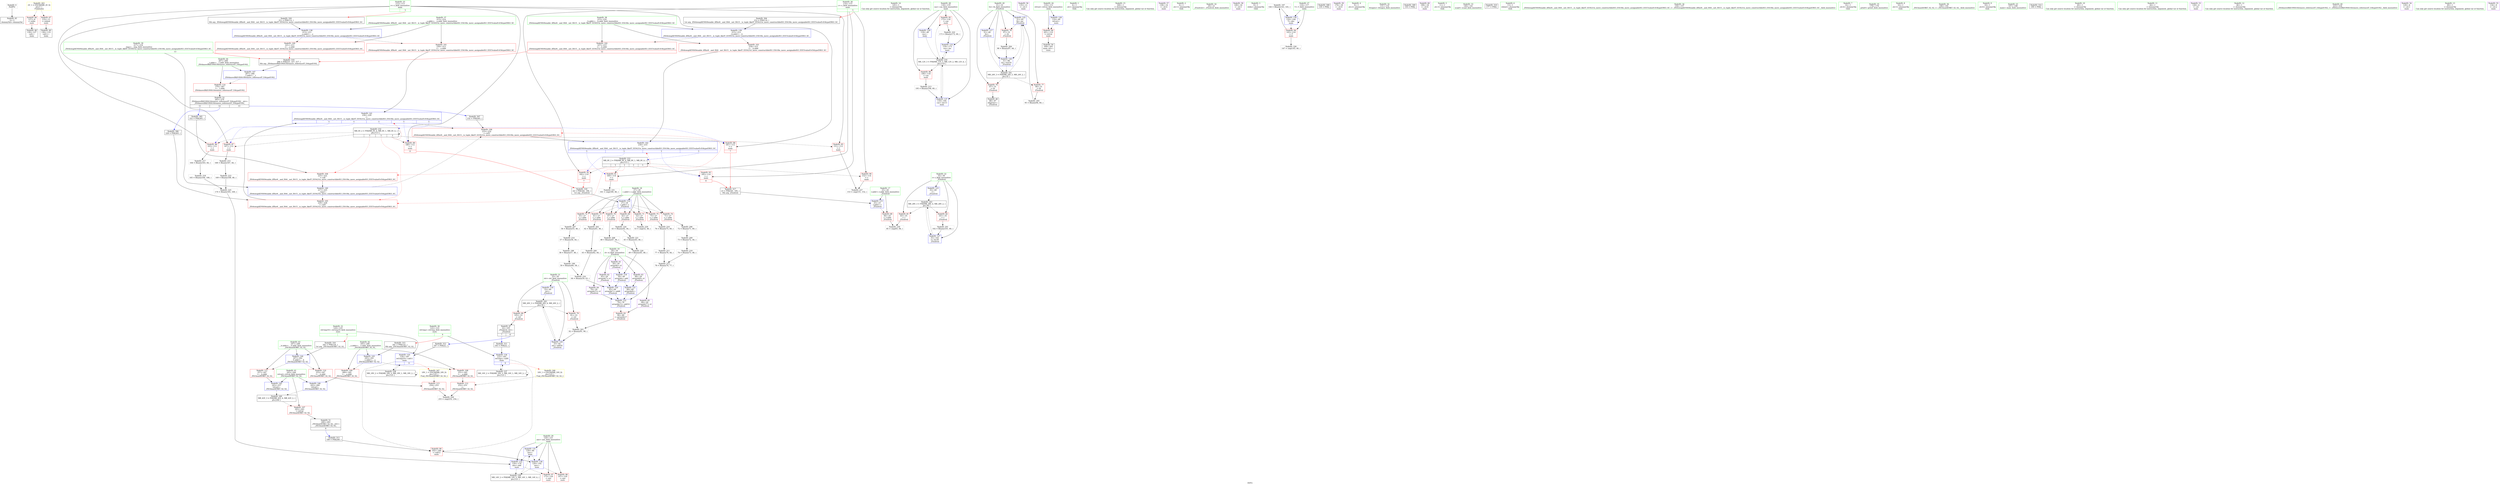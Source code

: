 digraph "SVFG" {
	label="SVFG";

	Node0x557e0ff04fd0 [shape=record,color=grey,label="{NodeID: 0\nNullPtr}"];
	Node0x557e0ff04fd0 -> Node0x557e0ff23820[style=solid];
	Node0x557e0ff400e0 [shape=record,color=yellow,style=double,label="{NodeID: 263\n2V_1 = ENCHI(MR_2V_0)\npts\{1 \}\nFun[main]}"];
	Node0x557e0ff400e0 -> Node0x557e0ff25980[style=dashed];
	Node0x557e0ff400e0 -> Node0x557e0ff25a50[style=dashed];
	Node0x557e0ff23b90 [shape=record,color=red,label="{NodeID: 97\n175\<--120\n\<--ans\nmain\n}"];
	Node0x557e0ff21d10 [shape=record,color=green,label="{NodeID: 14\n145\<--1\n\<--dummyObj\nCan only get source location for instruction, argument, global var or function.}"];
	Node0x557e0ff246f0 [shape=record,color=red,label="{NodeID: 111\n257\<--247\n\<--__b.addr\n_ZSt3maxIiERKT_S2_S2_\n}"];
	Node0x557e0ff246f0 -> Node0x557e0ff2a9d0[style=solid];
	Node0x557e0ff22930 [shape=record,color=green,label="{NodeID: 28\n118\<--119\ncas\<--cas_field_insensitive\nmain\n}"];
	Node0x557e0ff22930 -> Node0x557e0ff27110[style=solid];
	Node0x557e0ff22930 -> Node0x557e0ff23ac0[style=solid];
	Node0x557e0ff22930 -> Node0x557e0ff29cd0[style=solid];
	Node0x557e0ff22930 -> Node0x557e0ff2a010[style=solid];
	Node0x557e0ff22930 -> Node0x557e0ff2a350[style=solid];
	Node0x557e0ff2f930 [shape=record,color=grey,label="{NodeID: 208\n48 = Binary(47, 44, )\n}"];
	Node0x557e0ff2f930 -> Node0x557e0ff30b30[style=solid];
	Node0x557e0ff29990 [shape=record,color=blue,label="{NodeID: 125\n31\<--95\nth\<--inc\n_Z5solveii\n}"];
	Node0x557e0ff29990 -> Node0x557e0ff26340[style=dashed];
	Node0x557e0ff29990 -> Node0x557e0ff29a60[style=dashed];
	Node0x557e0ff235b0 [shape=record,color=green,label="{NodeID: 42\n245\<--246\n__a.addr\<--__a.addr_field_insensitive\n_ZSt3maxIiERKT_S2_S2_\n}"];
	Node0x557e0ff235b0 -> Node0x557e0ff24480[style=solid];
	Node0x557e0ff235b0 -> Node0x557e0ff24550[style=solid];
	Node0x557e0ff235b0 -> Node0x557e0ff2a830[style=solid];
	Node0x557e0ff4ec60 [shape=record,color=black,label="{NodeID: 305\n222 = PHI(265, )\n}"];
	Node0x557e0ff4ec60 -> Node0x557e0ff24140[style=solid];
	Node0x557e0ff30e30 [shape=record,color=grey,label="{NodeID: 222\n173 = Binary(172, 60, )\n}"];
	Node0x557e0ff30e30 -> Node0x557e0ff2a010[style=solid];
	Node0x557e0ff2a4f0 [shape=record,color=blue,label="{NodeID: 139\n215\<--212\n__b.addr\<--__b\n_ZSt4swapIiENSt9enable_ifIXsr6__and_ISt6__not_ISt15__is_tuple_likeIT_EESt21is_move_constructibleIS3_ESt18is_move_assignableIS3_EEE5valueEvE4typeERS3_SC_\n}"];
	Node0x557e0ff2a4f0 -> Node0x557e0ff23fa0[style=dashed];
	Node0x557e0ff2a4f0 -> Node0x557e0ff24070[style=dashed];
	Node0x557e0ff25160 [shape=record,color=purple,label="{NodeID: 56\n135\<--11\n\<--.str.3\nmain\n}"];
	Node0x557e0ff517e0 [shape=record,color=black,label="{NodeID: 319\n266 = PHI(221, 227, 217, )\n0th arg _ZSt4moveIRiEONSt16remove_referenceIT_E4typeEOS2_ }"];
	Node0x557e0ff517e0 -> Node0x557e0ff2ab70[style=solid];
	Node0x557e0ff3ae50 [shape=record,color=black,label="{NodeID: 236\nMR_14V_2 = PHI(MR_14V_5, MR_14V_1, MR_14V_4, )\npts\{121 \}\n}"];
	Node0x557e0ff3ae50 -> Node0x557e0ff29e70[style=dashed];
	Node0x557e0ff25cc0 [shape=record,color=red,label="{NodeID: 70\n47\<--27\n\<--c.addr\n_Z5solveii\n}"];
	Node0x557e0ff25cc0 -> Node0x557e0ff2f930[style=solid];
	Node0x557e0ff26820 [shape=record,color=red,label="{NodeID: 84\n201\<--110\n\<--retval\nmain\n}"];
	Node0x557e0ff26820 -> Node0x557e0ff24c80[style=solid];
	Node0x557e0ff13480 [shape=record,color=green,label="{NodeID: 1\n4\<--1\n.str\<--dummyObj\nGlob }"];
	Node0x557e0ff23c60 [shape=record,color=red,label="{NodeID: 98\n197\<--120\n\<--ans\nmain\n}"];
	Node0x557e0ff21e10 [shape=record,color=green,label="{NodeID: 15\n166\<--1\n\<--dummyObj\nCan only get source location for instruction, argument, global var or function.}"];
	Node0x557e0ff247c0 [shape=record,color=red,label="{NodeID: 112\n252\<--251\n\<--\n_ZSt3maxIiERKT_S2_S2_\n}"];
	Node0x557e0ff247c0 -> Node0x557e0ff31730[style=solid];
	Node0x557e0ff22a00 [shape=record,color=green,label="{NodeID: 29\n120\<--121\nans\<--ans_field_insensitive\nmain\n}"];
	Node0x557e0ff22a00 -> Node0x557e0ff23b90[style=solid];
	Node0x557e0ff22a00 -> Node0x557e0ff23c60[style=solid];
	Node0x557e0ff22a00 -> Node0x557e0ff29e70[style=solid];
	Node0x557e0ff22a00 -> Node0x557e0ff29f40[style=solid];
	Node0x557e0ff22a00 -> Node0x557e0ff2a280[style=solid];
	Node0x557e0ff2fab0 [shape=record,color=grey,label="{NodeID: 209\n73 = Binary(72, 44, )\n}"];
	Node0x557e0ff2fab0 -> Node0x557e0ff309b0[style=solid];
	Node0x557e0ff29a60 [shape=record,color=blue,label="{NodeID: 126\n31\<--98\nth\<--rem19\n_Z5solveii\n}"];
	Node0x557e0ff29a60 -> Node0x557e0ff3c750[style=dashed];
	Node0x557e0ff23680 [shape=record,color=green,label="{NodeID: 43\n247\<--248\n__b.addr\<--__b.addr_field_insensitive\n_ZSt3maxIiERKT_S2_S2_\n}"];
	Node0x557e0ff23680 -> Node0x557e0ff24620[style=solid];
	Node0x557e0ff23680 -> Node0x557e0ff246f0[style=solid];
	Node0x557e0ff23680 -> Node0x557e0ff2a900[style=solid];
	Node0x557e0ff4e680 [shape=record,color=black,label="{NodeID: 306\n228 = PHI(265, )\n}"];
	Node0x557e0ff4e680 -> Node0x557e0ff24210[style=solid];
	Node0x557e0ff30fb0 [shape=record,color=grey,label="{NodeID: 223\n169 = Binary(168, 46, )\n}"];
	Node0x557e0ff30fb0 -> Node0x557e0ff312b0[style=solid];
	Node0x557e0ff2a5c0 [shape=record,color=blue,label="{NodeID: 140\n217\<--225\n__tmp\<--\n_ZSt4swapIiENSt9enable_ifIXsr6__and_ISt6__not_ISt15__is_tuple_likeIT_EESt21is_move_constructibleIS3_ESt18is_move_assignableIS3_EEE5valueEvE4typeERS3_SC_\n}"];
	Node0x557e0ff2a5c0 -> Node0x557e0ff24210[style=dashed];
	Node0x557e0ff2a5c0 -> Node0x557e0ff242e0[style=dashed];
	Node0x557e0ff25230 [shape=record,color=purple,label="{NodeID: 57\n138\<--14\n\<--.str.4\nmain\n}"];
	Node0x557e0ff51a30 [shape=record,color=black,label="{NodeID: 320\n211 = PHI(112, )\n0th arg _ZSt4swapIiENSt9enable_ifIXsr6__and_ISt6__not_ISt15__is_tuple_likeIT_EESt21is_move_constructibleIS3_ESt18is_move_assignableIS3_EEE5valueEvE4typeERS3_SC_ }"];
	Node0x557e0ff51a30 -> Node0x557e0ff2a420[style=solid];
	Node0x557e0ff3b350 [shape=record,color=black,label="{NodeID: 237\nMR_16V_2 = PHI(MR_16V_3, MR_16V_1, MR_16V_2, )\npts\{123 \}\n}"];
	Node0x557e0ff3b350 -> Node0x557e0ff2a0e0[style=dashed];
	Node0x557e0ff3b350 -> Node0x557e0ff3b350[style=dashed];
	Node0x557e0ff25d90 [shape=record,color=red,label="{NodeID: 71\n52\<--27\n\<--c.addr\n_Z5solveii\n}"];
	Node0x557e0ff25d90 -> Node0x557e0ff318b0[style=solid];
	Node0x557e0ff268f0 [shape=record,color=red,label="{NodeID: 85\n151\<--112\n\<--r\nmain\n}"];
	Node0x557e0ff268f0 -> Node0x557e0ff315b0[style=solid];
	Node0x557e0ff13510 [shape=record,color=green,label="{NodeID: 2\n6\<--1\n.str.1\<--dummyObj\nGlob }"];
	Node0x557e0ff23d30 [shape=record,color=red,label="{NodeID: 99\n192\<--189\n\<--call12\nmain\n}"];
	Node0x557e0ff23d30 -> Node0x557e0ff2a280[style=solid];
	Node0x557e0ff21f10 [shape=record,color=green,label="{NodeID: 16\n20\<--21\n_Z5solveii\<--_Z5solveii_field_insensitive\n}"];
	Node0x557e0ff24890 [shape=record,color=red,label="{NodeID: 113\n254\<--253\n\<--\n_ZSt3maxIiERKT_S2_S2_\n}"];
	Node0x557e0ff24890 -> Node0x557e0ff31730[style=solid];
	Node0x557e0ff22ad0 [shape=record,color=green,label="{NodeID: 30\n122\<--123\nref.tmp\<--ref.tmp_field_insensitive\nmain\n|{|<s1>9}}"];
	Node0x557e0ff22ad0 -> Node0x557e0ff2a0e0[style=solid];
	Node0x557e0ff22ad0:s1 -> Node0x557e0ff511a0[style=solid,color=red];
	Node0x557e0ff2fc30 [shape=record,color=grey,label="{NodeID: 210\n76 = Binary(75, 60, )\n}"];
	Node0x557e0ff2fc30 -> Node0x557e0ff2fdb0[style=solid];
	Node0x557e0ff29b30 [shape=record,color=blue,label="{NodeID: 127\n35\<--102\ni\<--inc20\n_Z5solveii\n}"];
	Node0x557e0ff29b30 -> Node0x557e0ff3d150[style=dashed];
	Node0x557e0ff23750 [shape=record,color=green,label="{NodeID: 44\n267\<--268\n__t.addr\<--__t.addr_field_insensitive\n_ZSt4moveIRiEONSt16remove_referenceIT_E4typeEOS2_\n}"];
	Node0x557e0ff23750 -> Node0x557e0ff24960[style=solid];
	Node0x557e0ff23750 -> Node0x557e0ff2ab70[style=solid];
	Node0x557e0ff50970 [shape=record,color=black,label="{NodeID: 307\n232 = PHI(265, )\n}"];
	Node0x557e0ff50970 -> Node0x557e0ff242e0[style=solid];
	Node0x557e0ff31130 [shape=record,color=grey,label="{NodeID: 224\n43 = Binary(42, 44, )\n}"];
	Node0x557e0ff31130 -> Node0x557e0ff30cb0[style=solid];
	Node0x557e0ff2a690 [shape=record,color=blue,label="{NodeID: 141\n230\<--229\n\<--\n_ZSt4swapIiENSt9enable_ifIXsr6__and_ISt6__not_ISt15__is_tuple_likeIT_EESt21is_move_constructibleIS3_ESt18is_move_assignableIS3_EEE5valueEvE4typeERS3_SC_\n|{|<s1>5|<s2>5|<s3>5|<s4>5|<s5>5}}"];
	Node0x557e0ff2a690 -> Node0x557e0ff242e0[style=dashed];
	Node0x557e0ff2a690:s1 -> Node0x557e0ff269c0[style=dashed,color=blue];
	Node0x557e0ff2a690:s2 -> Node0x557e0ff26a90[style=dashed,color=blue];
	Node0x557e0ff2a690:s3 -> Node0x557e0ff26b60[style=dashed,color=blue];
	Node0x557e0ff2a690:s4 -> Node0x557e0ff26c30[style=dashed,color=blue];
	Node0x557e0ff2a690:s5 -> Node0x557e0ff39a50[style=dashed,color=blue];
	Node0x557e0ff25300 [shape=record,color=purple,label="{NodeID: 58\n149\<--16\n\<--.str.5\nmain\n}"];
	Node0x557e0ff3b850 [shape=record,color=black,label="{NodeID: 238\nMR_18V_2 = PHI(MR_18V_3, MR_18V_1, MR_18V_2, )\npts\{125 \}\n}"];
	Node0x557e0ff3b850 -> Node0x557e0ff2a1b0[style=dashed];
	Node0x557e0ff3b850 -> Node0x557e0ff3b850[style=dashed];
	Node0x557e0ff25e60 [shape=record,color=red,label="{NodeID: 72\n55\<--27\n\<--c.addr\n_Z5solveii\n}"];
	Node0x557e0ff25e60 -> Node0x557e0ff2f7b0[style=solid];
	Node0x557e0ff269c0 [shape=record,color=red,label="{NodeID: 86\n163\<--112\n\<--r\nmain\n}"];
	Node0x557e0ff269c0 -> Node0x557e0ff306b0[style=solid];
	Node0x557e0ff1ef30 [shape=record,color=green,label="{NodeID: 3\n8\<--1\nstdin\<--dummyObj\nGlob }"];
	Node0x557e0ff23e00 [shape=record,color=red,label="{NodeID: 100\n221\<--213\n\<--__a.addr\n_ZSt4swapIiENSt9enable_ifIXsr6__and_ISt6__not_ISt15__is_tuple_likeIT_EESt21is_move_constructibleIS3_ESt18is_move_assignableIS3_EEE5valueEvE4typeERS3_SC_\n|{<s0>11}}"];
	Node0x557e0ff23e00:s0 -> Node0x557e0ff517e0[style=solid,color=red];
	Node0x557e0ff22010 [shape=record,color=green,label="{NodeID: 17\n25\<--26\nr.addr\<--r.addr_field_insensitive\n_Z5solveii\n}"];
	Node0x557e0ff22010 -> Node0x557e0ff25b20[style=solid];
	Node0x557e0ff22010 -> Node0x557e0ff24a30[style=solid];
	Node0x557e0ff27b30 [shape=record,color=grey,label="{NodeID: 197\n144 = Binary(143, 145, )\n}"];
	Node0x557e0ff27b30 -> Node0x557e0ff29da0[style=solid];
	Node0x557e0ff24960 [shape=record,color=red,label="{NodeID: 114\n270\<--267\n\<--__t.addr\n_ZSt4moveIRiEONSt16remove_referenceIT_E4typeEOS2_\n}"];
	Node0x557e0ff24960 -> Node0x557e0ff24e20[style=solid];
	Node0x557e0ff22ba0 [shape=record,color=green,label="{NodeID: 31\n124\<--125\nref.tmp10\<--ref.tmp10_field_insensitive\nmain\n|{|<s1>9}}"];
	Node0x557e0ff22ba0 -> Node0x557e0ff2a1b0[style=solid];
	Node0x557e0ff22ba0:s1 -> Node0x557e0ff51310[style=solid,color=red];
	Node0x557e0ff2fdb0 [shape=record,color=grey,label="{NodeID: 211\n77 = Binary(76, 44, )\n}"];
	Node0x557e0ff2fdb0 -> Node0x557e0ff2ff30[style=solid];
	Node0x557e0ff29c00 [shape=record,color=blue,label="{NodeID: 128\n110\<--40\nretval\<--\nmain\n}"];
	Node0x557e0ff29c00 -> Node0x557e0ff26820[style=dashed];
	Node0x557e0ff23820 [shape=record,color=black,label="{NodeID: 45\n2\<--3\ndummyVal\<--dummyVal\n}"];
	Node0x557e0ff50a40 [shape=record,color=black,label="{NodeID: 308\n139 = PHI()\n}"];
	Node0x557e0ff312b0 [shape=record,color=grey,label="{NodeID: 225\n170 = Binary(165, 169, )\n}"];
	Node0x557e0ff312b0 -> Node0x557e0ff29f40[style=solid];
	Node0x557e0ff2a760 [shape=record,color=blue,label="{NodeID: 142\n234\<--233\n\<--\n_ZSt4swapIiENSt9enable_ifIXsr6__and_ISt6__not_ISt15__is_tuple_likeIT_EESt21is_move_constructibleIS3_ESt18is_move_assignableIS3_EEE5valueEvE4typeERS3_SC_\n|{<s0>5|<s1>5|<s2>5|<s3>5}}"];
	Node0x557e0ff2a760:s0 -> Node0x557e0ff26dd0[style=dashed,color=blue];
	Node0x557e0ff2a760:s1 -> Node0x557e0ff26ea0[style=dashed,color=blue];
	Node0x557e0ff2a760:s2 -> Node0x557e0ff26f70[style=dashed,color=blue];
	Node0x557e0ff2a760:s3 -> Node0x557e0ff39f50[style=dashed,color=blue];
	Node0x557e0ff253d0 [shape=record,color=purple,label="{NodeID: 59\n176\<--18\n\<--.str.6\nmain\n}"];
	Node0x557e0ff25f30 [shape=record,color=red,label="{NodeID: 73\n61\<--27\n\<--c.addr\n_Z5solveii\n}"];
	Node0x557e0ff25f30 -> Node0x557e0ff2f030[style=solid];
	Node0x557e0ff26a90 [shape=record,color=red,label="{NodeID: 87\n167\<--112\n\<--r\nmain\n}"];
	Node0x557e0ff26a90 -> Node0x557e0ff303b0[style=solid];
	Node0x557e0ff1eff0 [shape=record,color=green,label="{NodeID: 4\n9\<--1\n.str.2\<--dummyObj\nGlob }"];
	Node0x557e0ff23ed0 [shape=record,color=red,label="{NodeID: 101\n230\<--213\n\<--__a.addr\n_ZSt4swapIiENSt9enable_ifIXsr6__and_ISt6__not_ISt15__is_tuple_likeIT_EESt21is_move_constructibleIS3_ESt18is_move_assignableIS3_EEE5valueEvE4typeERS3_SC_\n}"];
	Node0x557e0ff23ed0 -> Node0x557e0ff2a690[style=solid];
	Node0x557e0ff220e0 [shape=record,color=green,label="{NodeID: 18\n27\<--28\nc.addr\<--c.addr_field_insensitive\n_Z5solveii\n}"];
	Node0x557e0ff220e0 -> Node0x557e0ff25bf0[style=solid];
	Node0x557e0ff220e0 -> Node0x557e0ff25cc0[style=solid];
	Node0x557e0ff220e0 -> Node0x557e0ff25d90[style=solid];
	Node0x557e0ff220e0 -> Node0x557e0ff25e60[style=solid];
	Node0x557e0ff220e0 -> Node0x557e0ff25f30[style=solid];
	Node0x557e0ff220e0 -> Node0x557e0ff26000[style=solid];
	Node0x557e0ff220e0 -> Node0x557e0ff260d0[style=solid];
	Node0x557e0ff220e0 -> Node0x557e0ff29240[style=solid];
	Node0x557e0ff27cb0 [shape=record,color=grey,label="{NodeID: 198\n58 = Binary(57, 46, )\n}"];
	Node0x557e0ff27cb0 -> Node0x557e0ff27e30[style=solid];
	Node0x557e0ff24a30 [shape=record,color=blue,label="{NodeID: 115\n25\<--23\nr.addr\<--r\n_Z5solveii\n}"];
	Node0x557e0ff24a30 -> Node0x557e0ff25b20[style=dashed];
	Node0x557e0ff22c70 [shape=record,color=green,label="{NodeID: 32\n131\<--132\nfreopen\<--freopen_field_insensitive\n}"];
	Node0x557e0ff2ff30 [shape=record,color=grey,label="{NodeID: 212\n78 = Binary(74, 77, )\n}"];
	Node0x557e0ff2ff30 -> Node0x557e0ff29720[style=solid];
	Node0x557e0ff29cd0 [shape=record,color=blue,label="{NodeID: 129\n118\<--40\ncas\<--\nmain\n}"];
	Node0x557e0ff29cd0 -> Node0x557e0ff3a950[style=dashed];
	Node0x557e0ff23920 [shape=record,color=black,label="{NodeID: 46\n88\<--87\nidxprom\<--\n_Z5solveii\n}"];
	Node0x557e0ff50b10 [shape=record,color=black,label="{NodeID: 309\n150 = PHI()\n}"];
	Node0x557e0ff31430 [shape=record,color=grey,label="{NodeID: 226\n147 = cmp(143, 40, )\n}"];
	Node0x557e0ff2a830 [shape=record,color=blue,label="{NodeID: 143\n245\<--241\n__a.addr\<--__a\n_ZSt3maxIiERKT_S2_S2_\n}"];
	Node0x557e0ff2a830 -> Node0x557e0ff24480[style=dashed];
	Node0x557e0ff2a830 -> Node0x557e0ff24550[style=dashed];
	Node0x557e0ff254a0 [shape=record,color=purple,label="{NodeID: 60\n198\<--18\n\<--.str.6\nmain\n}"];
	Node0x557e0ff3c250 [shape=record,color=black,label="{NodeID: 240\nMR_42V_3 = PHI(MR_42V_4, MR_42V_2, )\npts\{244 \}\n}"];
	Node0x557e0ff3c250 -> Node0x557e0ff243b0[style=dashed];
	Node0x557e0ff26000 [shape=record,color=red,label="{NodeID: 74\n71\<--27\n\<--c.addr\n_Z5solveii\n}"];
	Node0x557e0ff26000 -> Node0x557e0ff2f630[style=solid];
	Node0x557e0ff26b60 [shape=record,color=red,label="{NodeID: 88\n181\<--112\n\<--r\nmain\n|{<s0>7}}"];
	Node0x557e0ff26b60:s0 -> Node0x557e0ff51450[style=solid,color=red];
	Node0x557e0ff1f0b0 [shape=record,color=green,label="{NodeID: 5\n11\<--1\n.str.3\<--dummyObj\nGlob }"];
	Node0x557e0ff23fa0 [shape=record,color=red,label="{NodeID: 102\n227\<--215\n\<--__b.addr\n_ZSt4swapIiENSt9enable_ifIXsr6__and_ISt6__not_ISt15__is_tuple_likeIT_EESt21is_move_constructibleIS3_ESt18is_move_assignableIS3_EEE5valueEvE4typeERS3_SC_\n|{<s0>12}}"];
	Node0x557e0ff23fa0:s0 -> Node0x557e0ff517e0[style=solid,color=red];
	Node0x557e0ff221b0 [shape=record,color=green,label="{NodeID: 19\n29\<--30\nd\<--d_field_insensitive\n_Z5solveii\n}"];
	Node0x557e0ff221b0 -> Node0x557e0ff25570[style=solid];
	Node0x557e0ff221b0 -> Node0x557e0ff25640[style=solid];
	Node0x557e0ff221b0 -> Node0x557e0ff25710[style=solid];
	Node0x557e0ff221b0 -> Node0x557e0ff257e0[style=solid];
	Node0x557e0ff221b0 -> Node0x557e0ff258b0[style=solid];
	Node0x557e0ff27e30 [shape=record,color=grey,label="{NodeID: 199\n59 = Binary(60, 58, )\n}"];
	Node0x557e0ff27e30 -> Node0x557e0ff30530[style=solid];
	Node0x557e0ff29240 [shape=record,color=blue,label="{NodeID: 116\n27\<--24\nc.addr\<--c\n_Z5solveii\n}"];
	Node0x557e0ff29240 -> Node0x557e0ff25bf0[style=dashed];
	Node0x557e0ff29240 -> Node0x557e0ff25cc0[style=dashed];
	Node0x557e0ff29240 -> Node0x557e0ff25d90[style=dashed];
	Node0x557e0ff29240 -> Node0x557e0ff25e60[style=dashed];
	Node0x557e0ff29240 -> Node0x557e0ff25f30[style=dashed];
	Node0x557e0ff29240 -> Node0x557e0ff26000[style=dashed];
	Node0x557e0ff29240 -> Node0x557e0ff260d0[style=dashed];
	Node0x557e0ff22d70 [shape=record,color=green,label="{NodeID: 33\n140\<--141\nscanf\<--scanf_field_insensitive\n}"];
	Node0x557e0ff300b0 [shape=record,color=grey,label="{NodeID: 213\n195 = Binary(194, 60, )\n}"];
	Node0x557e0ff300b0 -> Node0x557e0ff2a350[style=solid];
	Node0x557e0ff29da0 [shape=record,color=blue,label="{NodeID: 130\n116\<--144\nT\<--dec\nmain\n}"];
	Node0x557e0ff29da0 -> Node0x557e0ff27040[style=dashed];
	Node0x557e0ff29da0 -> Node0x557e0ff29da0[style=dashed];
	Node0x557e0ff239f0 [shape=record,color=black,label="{NodeID: 47\n22\<--105\n_Z5solveii_ret\<--\n_Z5solveii\n|{<s0>7|<s1>8}}"];
	Node0x557e0ff239f0:s0 -> Node0x557e0ff50cb0[style=solid,color=blue];
	Node0x557e0ff239f0:s1 -> Node0x557e0ff50e50[style=solid,color=blue];
	Node0x557e0ff50be0 [shape=record,color=black,label="{NodeID: 310\n177 = PHI()\n}"];
	Node0x557e0ff315b0 [shape=record,color=grey,label="{NodeID: 227\n153 = cmp(151, 152, )\n}"];
	Node0x557e0ff2a900 [shape=record,color=blue,label="{NodeID: 144\n247\<--242\n__b.addr\<--__b\n_ZSt3maxIiERKT_S2_S2_\n}"];
	Node0x557e0ff2a900 -> Node0x557e0ff24620[style=dashed];
	Node0x557e0ff2a900 -> Node0x557e0ff246f0[style=dashed];
	Node0x557e0ff25570 [shape=record,color=purple,label="{NodeID: 61\n50\<--29\narrayidx\<--d\n_Z5solveii\n}"];
	Node0x557e0ff25570 -> Node0x557e0ff294b0[style=solid];
	Node0x557e0ff3c750 [shape=record,color=black,label="{NodeID: 241\nMR_24V_3 = PHI(MR_24V_5, MR_24V_2, )\npts\{32 \}\n}"];
	Node0x557e0ff3c750 -> Node0x557e0ff261a0[style=dashed];
	Node0x557e0ff3c750 -> Node0x557e0ff26270[style=dashed];
	Node0x557e0ff3c750 -> Node0x557e0ff29990[style=dashed];
	Node0x557e0ff260d0 [shape=record,color=red,label="{NodeID: 75\n75\<--27\n\<--c.addr\n_Z5solveii\n}"];
	Node0x557e0ff260d0 -> Node0x557e0ff2fc30[style=solid];
	Node0x557e0ff26c30 [shape=record,color=red,label="{NodeID: 89\n186\<--112\n\<--r\nmain\n|{<s0>8}}"];
	Node0x557e0ff26c30:s0 -> Node0x557e0ff51660[style=solid,color=red];
	Node0x557e0ff1f920 [shape=record,color=green,label="{NodeID: 6\n13\<--1\nstdout\<--dummyObj\nGlob }"];
	Node0x557e0ff24070 [shape=record,color=red,label="{NodeID: 103\n234\<--215\n\<--__b.addr\n_ZSt4swapIiENSt9enable_ifIXsr6__and_ISt6__not_ISt15__is_tuple_likeIT_EESt21is_move_constructibleIS3_ESt18is_move_assignableIS3_EEE5valueEvE4typeERS3_SC_\n}"];
	Node0x557e0ff24070 -> Node0x557e0ff2a760[style=solid];
	Node0x557e0ff22280 [shape=record,color=green,label="{NodeID: 20\n31\<--32\nth\<--th_field_insensitive\n_Z5solveii\n}"];
	Node0x557e0ff22280 -> Node0x557e0ff261a0[style=solid];
	Node0x557e0ff22280 -> Node0x557e0ff26270[style=solid];
	Node0x557e0ff22280 -> Node0x557e0ff26340[style=solid];
	Node0x557e0ff22280 -> Node0x557e0ff29310[style=solid];
	Node0x557e0ff22280 -> Node0x557e0ff29990[style=solid];
	Node0x557e0ff22280 -> Node0x557e0ff29a60[style=solid];
	Node0x557e0ff27fb0 [shape=record,color=grey,label="{NodeID: 200\n63 = Binary(62, 44, )\n}"];
	Node0x557e0ff27fb0 -> Node0x557e0ff30530[style=solid];
	Node0x557e0ff29310 [shape=record,color=blue,label="{NodeID: 117\n31\<--40\nth\<--\n_Z5solveii\n}"];
	Node0x557e0ff29310 -> Node0x557e0ff3c750[style=dashed];
	Node0x557e0ff22e70 [shape=record,color=green,label="{NodeID: 34\n156\<--157\n_ZSt4swapIiENSt9enable_ifIXsr6__and_ISt6__not_ISt15__is_tuple_likeIT_EESt21is_move_constructibleIS3_ESt18is_move_assignableIS3_EEE5valueEvE4typeERS3_SC_\<--_ZSt4swapIiENSt9enable_ifIXsr6__and_ISt6__not_ISt15__is_tuple_likeIT_EESt21is_move_constructibleIS3_ESt18is_move_assignableIS3_EEE5valueEvE4typeERS3_SC__field_insensitive\n}"];
	Node0x557e0ff30230 [shape=record,color=grey,label="{NodeID: 214\n57 = Binary(56, 44, )\n}"];
	Node0x557e0ff30230 -> Node0x557e0ff27cb0[style=solid];
	Node0x557e0ff29e70 [shape=record,color=blue,label="{NodeID: 131\n120\<--40\nans\<--\nmain\n}"];
	Node0x557e0ff29e70 -> Node0x557e0ff29f40[style=dashed];
	Node0x557e0ff29e70 -> Node0x557e0ff2a280[style=dashed];
	Node0x557e0ff24ae0 [shape=record,color=black,label="{NodeID: 48\n130\<--127\ncall\<--\nmain\n}"];
	Node0x557e0ff50cb0 [shape=record,color=black,label="{NodeID: 311\n183 = PHI(22, )\n}"];
	Node0x557e0ff50cb0 -> Node0x557e0ff2a0e0[style=solid];
	Node0x557e0ff31730 [shape=record,color=grey,label="{NodeID: 228\n255 = cmp(252, 254, )\n}"];
	Node0x557e0ff2a9d0 [shape=record,color=blue,label="{NodeID: 145\n243\<--257\nretval\<--\n_ZSt3maxIiERKT_S2_S2_\n}"];
	Node0x557e0ff2a9d0 -> Node0x557e0ff3c250[style=dashed];
	Node0x557e0ff25640 [shape=record,color=purple,label="{NodeID: 62\n65\<--29\narrayidx7\<--d\n_Z5solveii\n}"];
	Node0x557e0ff25640 -> Node0x557e0ff29580[style=solid];
	Node0x557e0ff3cc50 [shape=record,color=black,label="{NodeID: 242\nMR_26V_3 = PHI(MR_26V_4, MR_26V_2, )\npts\{34 \}\n}"];
	Node0x557e0ff3cc50 -> Node0x557e0ff26410[style=dashed];
	Node0x557e0ff3cc50 -> Node0x557e0ff264e0[style=dashed];
	Node0x557e0ff3cc50 -> Node0x557e0ff298c0[style=dashed];
	Node0x557e0ff261a0 [shape=record,color=red,label="{NodeID: 76\n87\<--31\n\<--th\n_Z5solveii\n}"];
	Node0x557e0ff261a0 -> Node0x557e0ff23920[style=solid];
	Node0x557e0ff26d00 [shape=record,color=red,label="{NodeID: 90\n152\<--114\n\<--c\nmain\n}"];
	Node0x557e0ff26d00 -> Node0x557e0ff315b0[style=solid];
	Node0x557e0ff1f9e0 [shape=record,color=green,label="{NodeID: 7\n14\<--1\n.str.4\<--dummyObj\nGlob }"];
	Node0x557e0ff24140 [shape=record,color=red,label="{NodeID: 104\n225\<--222\n\<--call\n_ZSt4swapIiENSt9enable_ifIXsr6__and_ISt6__not_ISt15__is_tuple_likeIT_EESt21is_move_constructibleIS3_ESt18is_move_assignableIS3_EEE5valueEvE4typeERS3_SC_\n}"];
	Node0x557e0ff24140 -> Node0x557e0ff2a5c0[style=solid];
	Node0x557e0ff22350 [shape=record,color=green,label="{NodeID: 21\n33\<--34\nret\<--ret_field_insensitive\n_Z5solveii\n}"];
	Node0x557e0ff22350 -> Node0x557e0ff26410[style=solid];
	Node0x557e0ff22350 -> Node0x557e0ff264e0[style=solid];
	Node0x557e0ff22350 -> Node0x557e0ff293e0[style=solid];
	Node0x557e0ff22350 -> Node0x557e0ff298c0[style=solid];
	Node0x557e0ff28130 [shape=record,color=grey,label="{NodeID: 201\n102 = Binary(101, 60, )\n}"];
	Node0x557e0ff28130 -> Node0x557e0ff29b30[style=solid];
	Node0x557e0ff293e0 [shape=record,color=blue,label="{NodeID: 118\n33\<--40\nret\<--\n_Z5solveii\n}"];
	Node0x557e0ff293e0 -> Node0x557e0ff3cc50[style=dashed];
	Node0x557e0ff22f70 [shape=record,color=green,label="{NodeID: 35\n178\<--179\nprintf\<--printf_field_insensitive\n}"];
	Node0x557e0ff303b0 [shape=record,color=grey,label="{NodeID: 215\n168 = Binary(167, 44, )\n}"];
	Node0x557e0ff303b0 -> Node0x557e0ff30fb0[style=solid];
	Node0x557e0ff29f40 [shape=record,color=blue,label="{NodeID: 132\n120\<--170\nans\<--add\nmain\n}"];
	Node0x557e0ff29f40 -> Node0x557e0ff23b90[style=dashed];
	Node0x557e0ff29f40 -> Node0x557e0ff3ae50[style=dashed];
	Node0x557e0ff24bb0 [shape=record,color=black,label="{NodeID: 49\n136\<--133\ncall1\<--\nmain\n}"];
	Node0x557e0ff50e50 [shape=record,color=black,label="{NodeID: 312\n187 = PHI(22, )\n}"];
	Node0x557e0ff50e50 -> Node0x557e0ff2a1b0[style=solid];
	Node0x557e0ff318b0 [shape=record,color=grey,label="{NodeID: 229\n53 = cmp(52, 46, )\n}"];
	Node0x557e0ff2aaa0 [shape=record,color=blue,label="{NodeID: 146\n243\<--260\nretval\<--\n_ZSt3maxIiERKT_S2_S2_\n}"];
	Node0x557e0ff2aaa0 -> Node0x557e0ff3c250[style=dashed];
	Node0x557e0ff25710 [shape=record,color=purple,label="{NodeID: 63\n68\<--29\narrayidx8\<--d\n_Z5solveii\n}"];
	Node0x557e0ff25710 -> Node0x557e0ff29650[style=solid];
	Node0x557e0ff3d150 [shape=record,color=black,label="{NodeID: 243\nMR_28V_3 = PHI(MR_28V_4, MR_28V_2, )\npts\{36 \}\n}"];
	Node0x557e0ff3d150 -> Node0x557e0ff265b0[style=dashed];
	Node0x557e0ff3d150 -> Node0x557e0ff26680[style=dashed];
	Node0x557e0ff3d150 -> Node0x557e0ff29b30[style=dashed];
	Node0x557e0ff26270 [shape=record,color=red,label="{NodeID: 77\n94\<--31\n\<--th\n_Z5solveii\n}"];
	Node0x557e0ff26270 -> Node0x557e0ff2f4b0[style=solid];
	Node0x557e0ff26dd0 [shape=record,color=red,label="{NodeID: 91\n160\<--114\n\<--c\nmain\n}"];
	Node0x557e0ff26dd0 -> Node0x557e0ff31bb0[style=solid];
	Node0x557e0ff1faa0 [shape=record,color=green,label="{NodeID: 8\n16\<--1\n.str.5\<--dummyObj\nGlob }"];
	Node0x557e0ff24210 [shape=record,color=red,label="{NodeID: 105\n229\<--228\n\<--call1\n_ZSt4swapIiENSt9enable_ifIXsr6__and_ISt6__not_ISt15__is_tuple_likeIT_EESt21is_move_constructibleIS3_ESt18is_move_assignableIS3_EEE5valueEvE4typeERS3_SC_\n}"];
	Node0x557e0ff24210 -> Node0x557e0ff2a690[style=solid];
	Node0x557e0ff22420 [shape=record,color=green,label="{NodeID: 22\n35\<--36\ni\<--i_field_insensitive\n_Z5solveii\n}"];
	Node0x557e0ff22420 -> Node0x557e0ff265b0[style=solid];
	Node0x557e0ff22420 -> Node0x557e0ff26680[style=solid];
	Node0x557e0ff22420 -> Node0x557e0ff297f0[style=solid];
	Node0x557e0ff22420 -> Node0x557e0ff29b30[style=solid];
	Node0x557e0ff2f030 [shape=record,color=grey,label="{NodeID: 202\n62 = Binary(61, 46, )\n}"];
	Node0x557e0ff2f030 -> Node0x557e0ff27fb0[style=solid];
	Node0x557e0ff294b0 [shape=record,color=blue,label="{NodeID: 119\n50\<--49\narrayidx\<--add\n_Z5solveii\n}"];
	Node0x557e0ff294b0 -> Node0x557e0ff29580[style=dashed];
	Node0x557e0ff294b0 -> Node0x557e0ff29650[style=dashed];
	Node0x557e0ff23070 [shape=record,color=green,label="{NodeID: 36\n190\<--191\n_ZSt3maxIiERKT_S2_S2_\<--_ZSt3maxIiERKT_S2_S2__field_insensitive\n}"];
	Node0x557e0ff30530 [shape=record,color=grey,label="{NodeID: 216\n64 = Binary(59, 63, )\n}"];
	Node0x557e0ff30530 -> Node0x557e0ff29580[style=solid];
	Node0x557e0ff2a010 [shape=record,color=blue,label="{NodeID: 133\n118\<--173\ncas\<--inc\nmain\n}"];
	Node0x557e0ff2a010 -> Node0x557e0ff3a950[style=dashed];
	Node0x557e0ff24c80 [shape=record,color=black,label="{NodeID: 50\n109\<--201\nmain_ret\<--\nmain\n}"];
	Node0x557e0ff50f90 [shape=record,color=black,label="{NodeID: 313\n189 = PHI(240, )\n}"];
	Node0x557e0ff50f90 -> Node0x557e0ff23d30[style=solid];
	Node0x557e0ff31a30 [shape=record,color=grey,label="{NodeID: 230\n85 = cmp(83, 84, )\n}"];
	Node0x557e0ff2ab70 [shape=record,color=blue,label="{NodeID: 147\n267\<--266\n__t.addr\<--__t\n_ZSt4moveIRiEONSt16remove_referenceIT_E4typeEOS2_\n}"];
	Node0x557e0ff2ab70 -> Node0x557e0ff24960[style=dashed];
	Node0x557e0ff257e0 [shape=record,color=purple,label="{NodeID: 64\n79\<--29\narrayidx15\<--d\n_Z5solveii\n}"];
	Node0x557e0ff257e0 -> Node0x557e0ff29720[style=solid];
	Node0x557e0ff26340 [shape=record,color=red,label="{NodeID: 78\n97\<--31\n\<--th\n_Z5solveii\n}"];
	Node0x557e0ff26340 -> Node0x557e0ff2f330[style=solid];
	Node0x557e0ff26ea0 [shape=record,color=red,label="{NodeID: 92\n182\<--114\n\<--c\nmain\n|{<s0>7}}"];
	Node0x557e0ff26ea0:s0 -> Node0x557e0ff51660[style=solid,color=red];
	Node0x557e0ff1fb60 [shape=record,color=green,label="{NodeID: 9\n18\<--1\n.str.6\<--dummyObj\nGlob }"];
	Node0x557e0ff242e0 [shape=record,color=red,label="{NodeID: 106\n233\<--232\n\<--call2\n_ZSt4swapIiENSt9enable_ifIXsr6__and_ISt6__not_ISt15__is_tuple_likeIT_EESt21is_move_constructibleIS3_ESt18is_move_assignableIS3_EEE5valueEvE4typeERS3_SC_\n}"];
	Node0x557e0ff242e0 -> Node0x557e0ff2a760[style=solid];
	Node0x557e0ff224f0 [shape=record,color=green,label="{NodeID: 23\n107\<--108\nmain\<--main_field_insensitive\n}"];
	Node0x557e0ff2f1b0 [shape=record,color=grey,label="{NodeID: 203\n92 = Binary(91, 90, )\n}"];
	Node0x557e0ff2f1b0 -> Node0x557e0ff298c0[style=solid];
	Node0x557e0ff29580 [shape=record,color=blue,label="{NodeID: 120\n65\<--64\narrayidx7\<--add6\n_Z5solveii\n}"];
	Node0x557e0ff29580 -> Node0x557e0ff29720[style=dashed];
	Node0x557e0ff23170 [shape=record,color=green,label="{NodeID: 37\n213\<--214\n__a.addr\<--__a.addr_field_insensitive\n_ZSt4swapIiENSt9enable_ifIXsr6__and_ISt6__not_ISt15__is_tuple_likeIT_EESt21is_move_constructibleIS3_ESt18is_move_assignableIS3_EEE5valueEvE4typeERS3_SC_\n}"];
	Node0x557e0ff23170 -> Node0x557e0ff23e00[style=solid];
	Node0x557e0ff23170 -> Node0x557e0ff23ed0[style=solid];
	Node0x557e0ff23170 -> Node0x557e0ff2a420[style=solid];
	Node0x557e0ff306b0 [shape=record,color=grey,label="{NodeID: 217\n164 = Binary(163, 44, )\n}"];
	Node0x557e0ff306b0 -> Node0x557e0ff30830[style=solid];
	Node0x557e0ff2a0e0 [shape=record,color=blue,label="{NodeID: 134\n122\<--183\nref.tmp\<--call9\nmain\n|{|<s2>9}}"];
	Node0x557e0ff2a0e0 -> Node0x557e0ff23d30[style=dashed];
	Node0x557e0ff2a0e0 -> Node0x557e0ff3b350[style=dashed];
	Node0x557e0ff2a0e0:s2 -> Node0x557e0fd90d20[style=dashed,color=red];
	Node0x557e0ff24d50 [shape=record,color=black,label="{NodeID: 51\n240\<--263\n_ZSt3maxIiERKT_S2_S2__ret\<--\n_ZSt3maxIiERKT_S2_S2_\n|{<s0>9}}"];
	Node0x557e0ff24d50:s0 -> Node0x557e0ff50f90[style=solid,color=blue];
	Node0x557e0ff510d0 [shape=record,color=black,label="{NodeID: 314\n199 = PHI()\n}"];
	Node0x557e0ff31bb0 [shape=record,color=grey,label="{NodeID: 231\n161 = cmp(160, 46, )\n}"];
	Node0x557e0ff258b0 [shape=record,color=purple,label="{NodeID: 65\n89\<--29\narrayidx17\<--d\n_Z5solveii\n}"];
	Node0x557e0ff258b0 -> Node0x557e0ff26750[style=solid];
	Node0x557e0ff26410 [shape=record,color=red,label="{NodeID: 79\n91\<--33\n\<--ret\n_Z5solveii\n}"];
	Node0x557e0ff26410 -> Node0x557e0ff2f1b0[style=solid];
	Node0x557e0ff26f70 [shape=record,color=red,label="{NodeID: 93\n185\<--114\n\<--c\nmain\n|{<s0>8}}"];
	Node0x557e0ff26f70:s0 -> Node0x557e0ff51450[style=solid,color=red];
	Node0x557e0ff21910 [shape=record,color=green,label="{NodeID: 10\n40\<--1\n\<--dummyObj\nCan only get source location for instruction, argument, global var or function.}"];
	Node0x557e0ff243b0 [shape=record,color=red,label="{NodeID: 107\n263\<--243\n\<--retval\n_ZSt3maxIiERKT_S2_S2_\n}"];
	Node0x557e0ff243b0 -> Node0x557e0ff24d50[style=solid];
	Node0x557e0ff225f0 [shape=record,color=green,label="{NodeID: 24\n110\<--111\nretval\<--retval_field_insensitive\nmain\n}"];
	Node0x557e0ff225f0 -> Node0x557e0ff26820[style=solid];
	Node0x557e0ff225f0 -> Node0x557e0ff29c00[style=solid];
	Node0x557e0ff2f330 [shape=record,color=grey,label="{NodeID: 204\n98 = Binary(97, 44, )\n}"];
	Node0x557e0ff2f330 -> Node0x557e0ff29a60[style=solid];
	Node0x557e0ff29650 [shape=record,color=blue,label="{NodeID: 121\n68\<--60\narrayidx8\<--\n_Z5solveii\n}"];
	Node0x557e0ff29650 -> Node0x557e0ff29720[style=dashed];
	Node0x557e0ff23240 [shape=record,color=green,label="{NodeID: 38\n215\<--216\n__b.addr\<--__b.addr_field_insensitive\n_ZSt4swapIiENSt9enable_ifIXsr6__and_ISt6__not_ISt15__is_tuple_likeIT_EESt21is_move_constructibleIS3_ESt18is_move_assignableIS3_EEE5valueEvE4typeERS3_SC_\n}"];
	Node0x557e0ff23240 -> Node0x557e0ff23fa0[style=solid];
	Node0x557e0ff23240 -> Node0x557e0ff24070[style=solid];
	Node0x557e0ff23240 -> Node0x557e0ff2a4f0[style=solid];
	Node0x557e0ff30830 [shape=record,color=grey,label="{NodeID: 218\n165 = Binary(164, 166, )\n}"];
	Node0x557e0ff30830 -> Node0x557e0ff312b0[style=solid];
	Node0x557e0ff2a1b0 [shape=record,color=blue,label="{NodeID: 135\n124\<--187\nref.tmp10\<--call11\nmain\n|{|<s2>9}}"];
	Node0x557e0ff2a1b0 -> Node0x557e0ff23d30[style=dashed];
	Node0x557e0ff2a1b0 -> Node0x557e0ff3b850[style=dashed];
	Node0x557e0ff2a1b0:s2 -> Node0x557e0fe0d7c0[style=dashed,color=red];
	Node0x557e0ff24e20 [shape=record,color=black,label="{NodeID: 52\n265\<--270\n_ZSt4moveIRiEONSt16remove_referenceIT_E4typeEOS2__ret\<--\n_ZSt4moveIRiEONSt16remove_referenceIT_E4typeEOS2_\n|{<s0>11|<s1>12|<s2>13}}"];
	Node0x557e0ff24e20:s0 -> Node0x557e0ff4ec60[style=solid,color=blue];
	Node0x557e0ff24e20:s1 -> Node0x557e0ff4e680[style=solid,color=blue];
	Node0x557e0ff24e20:s2 -> Node0x557e0ff50970[style=solid,color=blue];
	Node0x557e0ff511a0 [shape=record,color=black,label="{NodeID: 315\n241 = PHI(122, )\n0th arg _ZSt3maxIiERKT_S2_S2_ }"];
	Node0x557e0ff511a0 -> Node0x557e0ff2a830[style=solid];
	Node0x557e0ff39a50 [shape=record,color=black,label="{NodeID: 232\nMR_6V_2 = PHI(MR_6V_4, MR_6V_1, MR_6V_4, )\npts\{113 \}\n|{|<s6>5|<s7>5|<s8>5}}"];
	Node0x557e0ff39a50 -> Node0x557e0ff268f0[style=dashed];
	Node0x557e0ff39a50 -> Node0x557e0ff269c0[style=dashed];
	Node0x557e0ff39a50 -> Node0x557e0ff26a90[style=dashed];
	Node0x557e0ff39a50 -> Node0x557e0ff26b60[style=dashed];
	Node0x557e0ff39a50 -> Node0x557e0ff26c30[style=dashed];
	Node0x557e0ff39a50 -> Node0x557e0ff39a50[style=dashed];
	Node0x557e0ff39a50:s6 -> Node0x557e0ff24140[style=dashed,color=red];
	Node0x557e0ff39a50:s7 -> Node0x557e0ff24210[style=dashed,color=red];
	Node0x557e0ff39a50:s8 -> Node0x557e0ff2a690[style=dashed,color=red];
	Node0x557e0ff25980 [shape=record,color=red,label="{NodeID: 66\n127\<--8\n\<--stdin\nmain\n}"];
	Node0x557e0ff25980 -> Node0x557e0ff24ae0[style=solid];
	Node0x557e0fd90d20 [shape=record,color=yellow,style=double,label="{NodeID: 246\n16V_1 = ENCHI(MR_16V_0)\npts\{123 \}\nFun[_ZSt3maxIiERKT_S2_S2_]}"];
	Node0x557e0fd90d20 -> Node0x557e0ff247c0[style=dashed];
	Node0x557e0ff264e0 [shape=record,color=red,label="{NodeID: 80\n105\<--33\n\<--ret\n_Z5solveii\n}"];
	Node0x557e0ff264e0 -> Node0x557e0ff239f0[style=solid];
	Node0x557e0ff27040 [shape=record,color=red,label="{NodeID: 94\n143\<--116\n\<--T\nmain\n}"];
	Node0x557e0ff27040 -> Node0x557e0ff27b30[style=solid];
	Node0x557e0ff27040 -> Node0x557e0ff31430[style=solid];
	Node0x557e0ff21a10 [shape=record,color=green,label="{NodeID: 11\n44\<--1\n\<--dummyObj\nCan only get source location for instruction, argument, global var or function.}"];
	Node0x557e0ff24480 [shape=record,color=red,label="{NodeID: 108\n251\<--245\n\<--__a.addr\n_ZSt3maxIiERKT_S2_S2_\n}"];
	Node0x557e0ff24480 -> Node0x557e0ff247c0[style=solid];
	Node0x557e0ff226c0 [shape=record,color=green,label="{NodeID: 25\n112\<--113\nr\<--r_field_insensitive\nmain\n|{|<s5>5}}"];
	Node0x557e0ff226c0 -> Node0x557e0ff268f0[style=solid];
	Node0x557e0ff226c0 -> Node0x557e0ff269c0[style=solid];
	Node0x557e0ff226c0 -> Node0x557e0ff26a90[style=solid];
	Node0x557e0ff226c0 -> Node0x557e0ff26b60[style=solid];
	Node0x557e0ff226c0 -> Node0x557e0ff26c30[style=solid];
	Node0x557e0ff226c0:s5 -> Node0x557e0ff51a30[style=solid,color=red];
	Node0x557e0ff2f4b0 [shape=record,color=grey,label="{NodeID: 205\n95 = Binary(94, 60, )\n}"];
	Node0x557e0ff2f4b0 -> Node0x557e0ff29990[style=solid];
	Node0x557e0ff29720 [shape=record,color=blue,label="{NodeID: 122\n79\<--78\narrayidx15\<--add14\n_Z5solveii\n}"];
	Node0x557e0ff29720 -> Node0x557e0ff26750[style=dashed];
	Node0x557e0ff23310 [shape=record,color=green,label="{NodeID: 39\n217\<--218\n__tmp\<--__tmp_field_insensitive\n_ZSt4swapIiENSt9enable_ifIXsr6__and_ISt6__not_ISt15__is_tuple_likeIT_EESt21is_move_constructibleIS3_ESt18is_move_assignableIS3_EEE5valueEvE4typeERS3_SC_\n|{|<s1>13}}"];
	Node0x557e0ff23310 -> Node0x557e0ff2a5c0[style=solid];
	Node0x557e0ff23310:s1 -> Node0x557e0ff517e0[style=solid,color=red];
	Node0x557e0ff309b0 [shape=record,color=grey,label="{NodeID: 219\n74 = Binary(73, 46, )\n}"];
	Node0x557e0ff309b0 -> Node0x557e0ff2ff30[style=solid];
	Node0x557e0ff2a280 [shape=record,color=blue,label="{NodeID: 136\n120\<--192\nans\<--\nmain\n}"];
	Node0x557e0ff2a280 -> Node0x557e0ff23c60[style=dashed];
	Node0x557e0ff2a280 -> Node0x557e0ff3ae50[style=dashed];
	Node0x557e0ff24ef0 [shape=record,color=purple,label="{NodeID: 53\n128\<--4\n\<--.str\nmain\n}"];
	Node0x557e0ff51310 [shape=record,color=black,label="{NodeID: 316\n242 = PHI(124, )\n1st arg _ZSt3maxIiERKT_S2_S2_ }"];
	Node0x557e0ff51310 -> Node0x557e0ff2a900[style=solid];
	Node0x557e0ff39f50 [shape=record,color=black,label="{NodeID: 233\nMR_8V_2 = PHI(MR_8V_4, MR_8V_1, MR_8V_4, )\npts\{115 \}\n|{|<s5>5|<s6>5|<s7>5|<s8>5}}"];
	Node0x557e0ff39f50 -> Node0x557e0ff26d00[style=dashed];
	Node0x557e0ff39f50 -> Node0x557e0ff26dd0[style=dashed];
	Node0x557e0ff39f50 -> Node0x557e0ff26ea0[style=dashed];
	Node0x557e0ff39f50 -> Node0x557e0ff26f70[style=dashed];
	Node0x557e0ff39f50 -> Node0x557e0ff39f50[style=dashed];
	Node0x557e0ff39f50:s5 -> Node0x557e0ff24140[style=dashed,color=red];
	Node0x557e0ff39f50:s6 -> Node0x557e0ff24210[style=dashed,color=red];
	Node0x557e0ff39f50:s7 -> Node0x557e0ff242e0[style=dashed,color=red];
	Node0x557e0ff39f50:s8 -> Node0x557e0ff2a760[style=dashed,color=red];
	Node0x557e0ff25a50 [shape=record,color=red,label="{NodeID: 67\n133\<--13\n\<--stdout\nmain\n}"];
	Node0x557e0ff25a50 -> Node0x557e0ff24bb0[style=solid];
	Node0x557e0fe0d7c0 [shape=record,color=yellow,style=double,label="{NodeID: 247\n18V_1 = ENCHI(MR_18V_0)\npts\{125 \}\nFun[_ZSt3maxIiERKT_S2_S2_]}"];
	Node0x557e0fe0d7c0 -> Node0x557e0ff24890[style=dashed];
	Node0x557e0ff265b0 [shape=record,color=red,label="{NodeID: 81\n83\<--35\n\<--i\n_Z5solveii\n}"];
	Node0x557e0ff265b0 -> Node0x557e0ff31a30[style=solid];
	Node0x557e0ff27110 [shape=record,color=red,label="{NodeID: 95\n172\<--118\n\<--cas\nmain\n}"];
	Node0x557e0ff27110 -> Node0x557e0ff30e30[style=solid];
	Node0x557e0ff21b10 [shape=record,color=green,label="{NodeID: 12\n46\<--1\n\<--dummyObj\nCan only get source location for instruction, argument, global var or function.}"];
	Node0x557e0ff24550 [shape=record,color=red,label="{NodeID: 109\n260\<--245\n\<--__a.addr\n_ZSt3maxIiERKT_S2_S2_\n}"];
	Node0x557e0ff24550 -> Node0x557e0ff2aaa0[style=solid];
	Node0x557e0ff22790 [shape=record,color=green,label="{NodeID: 26\n114\<--115\nc\<--c_field_insensitive\nmain\n|{|<s4>5}}"];
	Node0x557e0ff22790 -> Node0x557e0ff26d00[style=solid];
	Node0x557e0ff22790 -> Node0x557e0ff26dd0[style=solid];
	Node0x557e0ff22790 -> Node0x557e0ff26ea0[style=solid];
	Node0x557e0ff22790 -> Node0x557e0ff26f70[style=solid];
	Node0x557e0ff22790:s4 -> Node0x557e0fcac140[style=solid,color=red];
	Node0x557e0ff2f630 [shape=record,color=grey,label="{NodeID: 206\n72 = Binary(71, 60, )\n}"];
	Node0x557e0ff2f630 -> Node0x557e0ff2fab0[style=solid];
	Node0x557e0ff297f0 [shape=record,color=blue,label="{NodeID: 123\n35\<--60\ni\<--\n_Z5solveii\n}"];
	Node0x557e0ff297f0 -> Node0x557e0ff3d150[style=dashed];
	Node0x557e0ff233e0 [shape=record,color=green,label="{NodeID: 40\n223\<--224\n_ZSt4moveIRiEONSt16remove_referenceIT_E4typeEOS2_\<--_ZSt4moveIRiEONSt16remove_referenceIT_E4typeEOS2__field_insensitive\n}"];
	Node0x557e0ff30b30 [shape=record,color=grey,label="{NodeID: 220\n49 = Binary(45, 48, )\n}"];
	Node0x557e0ff30b30 -> Node0x557e0ff294b0[style=solid];
	Node0x557e0ff2a350 [shape=record,color=blue,label="{NodeID: 137\n118\<--195\ncas\<--inc13\nmain\n}"];
	Node0x557e0ff2a350 -> Node0x557e0ff3a950[style=dashed];
	Node0x557e0ff24fc0 [shape=record,color=purple,label="{NodeID: 54\n129\<--6\n\<--.str.1\nmain\n}"];
	Node0x557e0ff51450 [shape=record,color=black,label="{NodeID: 317\n23 = PHI(181, 185, )\n0th arg _Z5solveii }"];
	Node0x557e0ff51450 -> Node0x557e0ff24a30[style=solid];
	Node0x557e0ff25b20 [shape=record,color=red,label="{NodeID: 68\n84\<--25\n\<--r.addr\n_Z5solveii\n}"];
	Node0x557e0ff25b20 -> Node0x557e0ff31a30[style=solid];
	Node0x557e0ff26680 [shape=record,color=red,label="{NodeID: 82\n101\<--35\n\<--i\n_Z5solveii\n}"];
	Node0x557e0ff26680 -> Node0x557e0ff28130[style=solid];
	Node0x557e0ff23ac0 [shape=record,color=red,label="{NodeID: 96\n194\<--118\n\<--cas\nmain\n}"];
	Node0x557e0ff23ac0 -> Node0x557e0ff300b0[style=solid];
	Node0x557e0ff21c10 [shape=record,color=green,label="{NodeID: 13\n60\<--1\n\<--dummyObj\nCan only get source location for instruction, argument, global var or function.}"];
	Node0x557e0ff24620 [shape=record,color=red,label="{NodeID: 110\n253\<--247\n\<--__b.addr\n_ZSt3maxIiERKT_S2_S2_\n}"];
	Node0x557e0ff24620 -> Node0x557e0ff24890[style=solid];
	Node0x557e0ff22860 [shape=record,color=green,label="{NodeID: 27\n116\<--117\nT\<--T_field_insensitive\nmain\n}"];
	Node0x557e0ff22860 -> Node0x557e0ff27040[style=solid];
	Node0x557e0ff22860 -> Node0x557e0ff29da0[style=solid];
	Node0x557e0ff2f7b0 [shape=record,color=grey,label="{NodeID: 207\n56 = Binary(55, 46, )\n}"];
	Node0x557e0ff2f7b0 -> Node0x557e0ff30230[style=solid];
	Node0x557e0ff298c0 [shape=record,color=blue,label="{NodeID: 124\n33\<--92\nret\<--add18\n_Z5solveii\n}"];
	Node0x557e0ff298c0 -> Node0x557e0ff3cc50[style=dashed];
	Node0x557e0ff234e0 [shape=record,color=green,label="{NodeID: 41\n243\<--244\nretval\<--retval_field_insensitive\n_ZSt3maxIiERKT_S2_S2_\n}"];
	Node0x557e0ff234e0 -> Node0x557e0ff243b0[style=solid];
	Node0x557e0ff234e0 -> Node0x557e0ff2a9d0[style=solid];
	Node0x557e0ff234e0 -> Node0x557e0ff2aaa0[style=solid];
	Node0x557e0fcac140 [shape=record,color=black,label="{NodeID: 304\n212 = PHI(114, )\n1st arg _ZSt4swapIiENSt9enable_ifIXsr6__and_ISt6__not_ISt15__is_tuple_likeIT_EESt21is_move_constructibleIS3_ESt18is_move_assignableIS3_EEE5valueEvE4typeERS3_SC_ }"];
	Node0x557e0fcac140 -> Node0x557e0ff2a4f0[style=solid];
	Node0x557e0ff30cb0 [shape=record,color=grey,label="{NodeID: 221\n45 = Binary(43, 46, )\n}"];
	Node0x557e0ff30cb0 -> Node0x557e0ff30b30[style=solid];
	Node0x557e0ff2a420 [shape=record,color=blue,label="{NodeID: 138\n213\<--211\n__a.addr\<--__a\n_ZSt4swapIiENSt9enable_ifIXsr6__and_ISt6__not_ISt15__is_tuple_likeIT_EESt21is_move_constructibleIS3_ESt18is_move_assignableIS3_EEE5valueEvE4typeERS3_SC_\n}"];
	Node0x557e0ff2a420 -> Node0x557e0ff23e00[style=dashed];
	Node0x557e0ff2a420 -> Node0x557e0ff23ed0[style=dashed];
	Node0x557e0ff25090 [shape=record,color=purple,label="{NodeID: 55\n134\<--9\n\<--.str.2\nmain\n}"];
	Node0x557e0ff51660 [shape=record,color=black,label="{NodeID: 318\n24 = PHI(182, 186, )\n1st arg _Z5solveii }"];
	Node0x557e0ff51660 -> Node0x557e0ff29240[style=solid];
	Node0x557e0ff3a950 [shape=record,color=black,label="{NodeID: 235\nMR_12V_3 = PHI(MR_12V_5, MR_12V_2, MR_12V_4, )\npts\{119 \}\n}"];
	Node0x557e0ff3a950 -> Node0x557e0ff27110[style=dashed];
	Node0x557e0ff3a950 -> Node0x557e0ff23ac0[style=dashed];
	Node0x557e0ff3a950 -> Node0x557e0ff2a010[style=dashed];
	Node0x557e0ff3a950 -> Node0x557e0ff2a350[style=dashed];
	Node0x557e0ff25bf0 [shape=record,color=red,label="{NodeID: 69\n42\<--27\n\<--c.addr\n_Z5solveii\n}"];
	Node0x557e0ff25bf0 -> Node0x557e0ff31130[style=solid];
	Node0x557e0ff26750 [shape=record,color=red,label="{NodeID: 83\n90\<--89\n\<--arrayidx17\n_Z5solveii\n}"];
	Node0x557e0ff26750 -> Node0x557e0ff2f1b0[style=solid];
}
